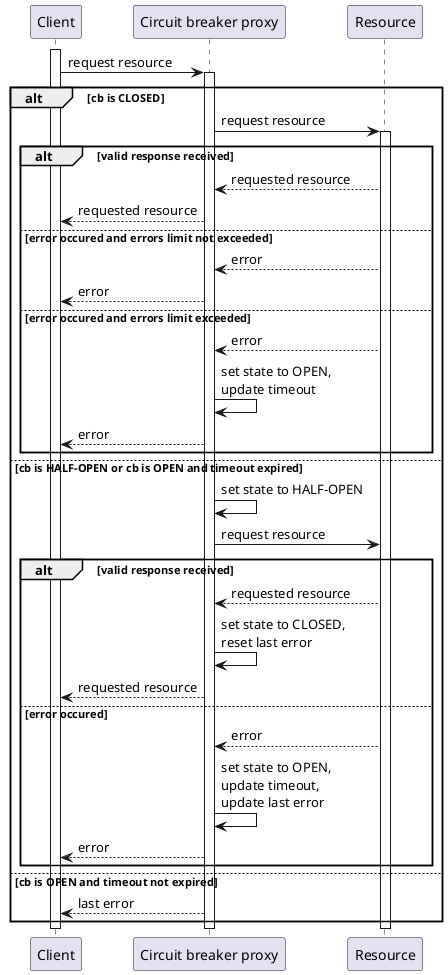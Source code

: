 @startuml

participant "Client" as Client
participant "Circuit breaker proxy" as CircuitBreakerProxy
participant "Resource" as Resource

skinparam shadowing false

activate Client

Client -> CircuitBreakerProxy : request resource

activate CircuitBreakerProxy

alt cb is CLOSED

CircuitBreakerProxy -> Resource : request resource

activate Resource

alt valid response received

Resource --> CircuitBreakerProxy : requested resource
CircuitBreakerProxy --> Client : requested resource

else error occured and errors limit not exceeded

Resource --> CircuitBreakerProxy : error
CircuitBreakerProxy --> Client : error

else error occured and errors limit exceeded

Resource --> CircuitBreakerProxy : error
CircuitBreakerProxy -> CircuitBreakerProxy : set state to OPEN,\nupdate timeout
CircuitBreakerProxy --> Client : error

end 

else cb is HALF-OPEN or cb is OPEN and timeout expired

CircuitBreakerProxy -> CircuitBreakerProxy : set state to HALF-OPEN
CircuitBreakerProxy -> Resource : request resource

alt valid response received

Resource --> CircuitBreakerProxy : requested resource
CircuitBreakerProxy -> CircuitBreakerProxy : set state to CLOSED,\nreset last error
CircuitBreakerProxy --> Client : requested resource

else error occured

Resource --> CircuitBreakerProxy : error
CircuitBreakerProxy -> CircuitBreakerProxy : set state to OPEN,\nupdate timeout,\nupdate last error
CircuitBreakerProxy --> Client : error

end 

else cb is OPEN and timeout not expired

CircuitBreakerProxy --> Client : last error

end

deactivate Resource

deactivate CircuitBreakerProxy

deactivate Client

@enduml